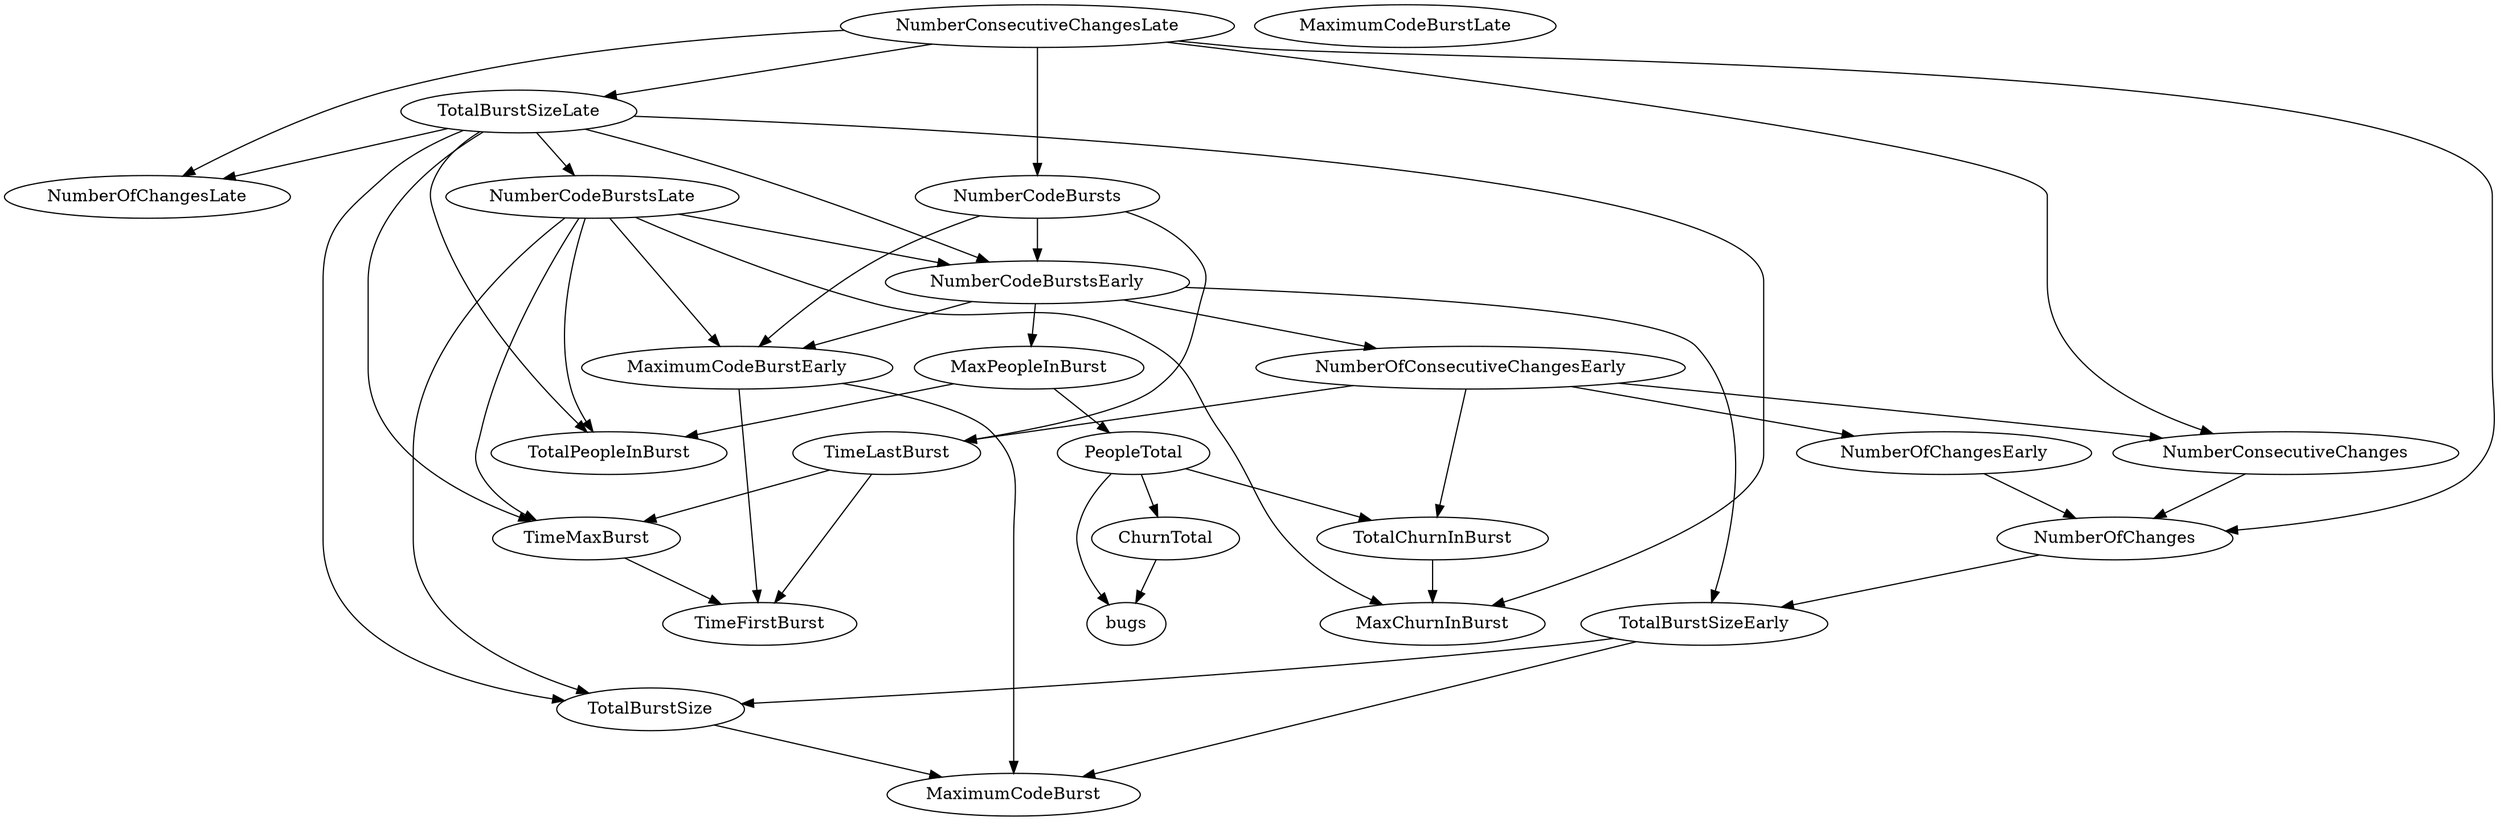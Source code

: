 digraph {
   TotalPeopleInBurst;
   MaximumCodeBurstLate;
   NumberOfChanges;
   MaxPeopleInBurst;
   TotalBurstSizeLate;
   NumberCodeBurstsLate;
   NumberOfChangesLate;
   NumberOfChangesEarly;
   MaxChurnInBurst;
   MaximumCodeBurstEarly;
   NumberCodeBurstsEarly;
   TimeFirstBurst;
   TotalChurnInBurst;
   ChurnTotal;
   MaximumCodeBurst;
   NumberOfConsecutiveChangesEarly;
   NumberConsecutiveChangesLate;
   TotalBurstSizeEarly;
   TotalBurstSize;
   TimeMaxBurst;
   NumberConsecutiveChanges;
   TimeLastBurst;
   NumberCodeBursts;
   PeopleTotal;
   bugs;
   NumberOfChanges -> TotalBurstSizeEarly;
   MaxPeopleInBurst -> TotalPeopleInBurst;
   MaxPeopleInBurst -> PeopleTotal;
   TotalBurstSizeLate -> TotalPeopleInBurst;
   TotalBurstSizeLate -> NumberCodeBurstsLate;
   TotalBurstSizeLate -> NumberOfChangesLate;
   TotalBurstSizeLate -> MaxChurnInBurst;
   TotalBurstSizeLate -> NumberCodeBurstsEarly;
   TotalBurstSizeLate -> TotalBurstSize;
   TotalBurstSizeLate -> TimeMaxBurst;
   NumberCodeBurstsLate -> TotalPeopleInBurst;
   NumberCodeBurstsLate -> MaxChurnInBurst;
   NumberCodeBurstsLate -> MaximumCodeBurstEarly;
   NumberCodeBurstsLate -> NumberCodeBurstsEarly;
   NumberCodeBurstsLate -> TotalBurstSize;
   NumberCodeBurstsLate -> TimeMaxBurst;
   NumberOfChangesEarly -> NumberOfChanges;
   MaximumCodeBurstEarly -> TimeFirstBurst;
   MaximumCodeBurstEarly -> MaximumCodeBurst;
   NumberCodeBurstsEarly -> MaxPeopleInBurst;
   NumberCodeBurstsEarly -> MaximumCodeBurstEarly;
   NumberCodeBurstsEarly -> NumberOfConsecutiveChangesEarly;
   NumberCodeBurstsEarly -> TotalBurstSizeEarly;
   TotalChurnInBurst -> MaxChurnInBurst;
   ChurnTotal -> bugs;
   NumberOfConsecutiveChangesEarly -> NumberOfChangesEarly;
   NumberOfConsecutiveChangesEarly -> TotalChurnInBurst;
   NumberOfConsecutiveChangesEarly -> NumberConsecutiveChanges;
   NumberOfConsecutiveChangesEarly -> TimeLastBurst;
   NumberConsecutiveChangesLate -> NumberOfChanges;
   NumberConsecutiveChangesLate -> TotalBurstSizeLate;
   NumberConsecutiveChangesLate -> NumberOfChangesLate;
   NumberConsecutiveChangesLate -> NumberConsecutiveChanges;
   NumberConsecutiveChangesLate -> NumberCodeBursts;
   TotalBurstSizeEarly -> MaximumCodeBurst;
   TotalBurstSizeEarly -> TotalBurstSize;
   TotalBurstSize -> MaximumCodeBurst;
   TimeMaxBurst -> TimeFirstBurst;
   NumberConsecutiveChanges -> NumberOfChanges;
   TimeLastBurst -> TimeFirstBurst;
   TimeLastBurst -> TimeMaxBurst;
   NumberCodeBursts -> MaximumCodeBurstEarly;
   NumberCodeBursts -> NumberCodeBurstsEarly;
   NumberCodeBursts -> TimeLastBurst;
   PeopleTotal -> TotalChurnInBurst;
   PeopleTotal -> ChurnTotal;
   PeopleTotal -> bugs;
}
